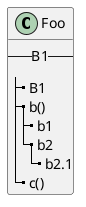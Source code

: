 {
  "sha1": "9e7pn569ymxqlv4ct40of6o1lp7hvu4",
  "insertion": {
    "when": "2024-05-30T20:48:21.666Z",
    "url": "https://forum.plantuml.net/16042/creole-trees-do-not-respect-indent-levels-in-a-class-diagram",
    "user": "plantuml@gmail.com"
  }
}
@startuml
class Foo {
-- B1 --
|_ B1
|_ b()
  |_ b1
  |_ b2
    |_ b2.1
|_ c()
}
@enduml
